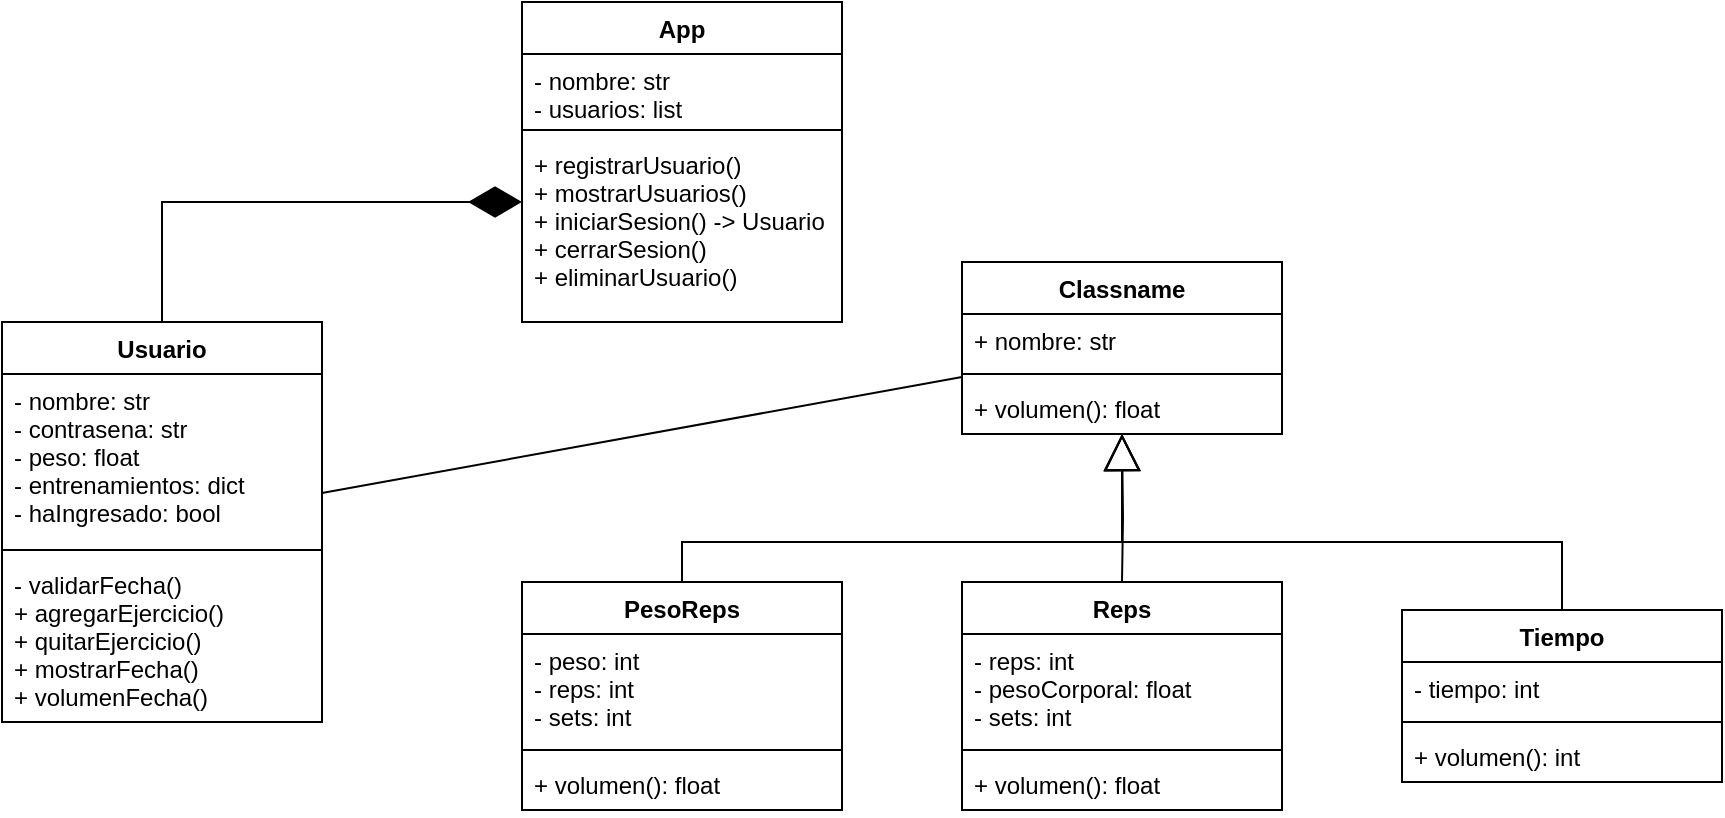 <mxfile version="15.7.3" type="device"><diagram id="FEKRnTKG9BMU_7PkXdzb" name="Page-1"><mxGraphModel dx="1422" dy="861" grid="1" gridSize="10" guides="1" tooltips="1" connect="1" arrows="1" fold="1" page="0" pageScale="1" pageWidth="1169" pageHeight="827" math="0" shadow="0"><root><mxCell id="0"/><mxCell id="1" parent="0"/><mxCell id="u-BgUUkIFFy1586rAtdB-1" value="App" style="swimlane;fontStyle=1;align=center;verticalAlign=top;childLayout=stackLayout;horizontal=1;startSize=26;horizontalStack=0;resizeParent=1;resizeParentMax=0;resizeLast=0;collapsible=1;marginBottom=0;" parent="1" vertex="1"><mxGeometry x="520" y="60" width="160" height="160" as="geometry"/></mxCell><mxCell id="u-BgUUkIFFy1586rAtdB-2" value="- nombre: str&#10;- usuarios: list" style="text;strokeColor=none;fillColor=none;align=left;verticalAlign=top;spacingLeft=4;spacingRight=4;overflow=hidden;rotatable=0;points=[[0,0.5],[1,0.5]];portConstraint=eastwest;" parent="u-BgUUkIFFy1586rAtdB-1" vertex="1"><mxGeometry y="26" width="160" height="34" as="geometry"/></mxCell><mxCell id="u-BgUUkIFFy1586rAtdB-3" value="" style="line;strokeWidth=1;fillColor=none;align=left;verticalAlign=middle;spacingTop=-1;spacingLeft=3;spacingRight=3;rotatable=0;labelPosition=right;points=[];portConstraint=eastwest;" parent="u-BgUUkIFFy1586rAtdB-1" vertex="1"><mxGeometry y="60" width="160" height="8" as="geometry"/></mxCell><mxCell id="u-BgUUkIFFy1586rAtdB-4" value="+ registrarUsuario()&#10;+ mostrarUsuarios()&#10;+ iniciarSesion() -&gt; Usuario&#10;+ cerrarSesion()&#10;+ eliminarUsuario()" style="text;strokeColor=none;fillColor=none;align=left;verticalAlign=top;spacingLeft=4;spacingRight=4;overflow=hidden;rotatable=0;points=[[0,0.5],[1,0.5]];portConstraint=eastwest;" parent="u-BgUUkIFFy1586rAtdB-1" vertex="1"><mxGeometry y="68" width="160" height="92" as="geometry"/></mxCell><mxCell id="u-BgUUkIFFy1586rAtdB-5" value="Usuario" style="swimlane;fontStyle=1;align=center;verticalAlign=top;childLayout=stackLayout;horizontal=1;startSize=26;horizontalStack=0;resizeParent=1;resizeParentMax=0;resizeLast=0;collapsible=1;marginBottom=0;" parent="1" vertex="1"><mxGeometry x="260" y="220" width="160" height="200" as="geometry"/></mxCell><mxCell id="u-BgUUkIFFy1586rAtdB-6" value="- nombre: str&#10;- contrasena: str&#10;- peso: float&#10;- entrenamientos: dict&#10;- haIngresado: bool" style="text;strokeColor=none;fillColor=none;align=left;verticalAlign=top;spacingLeft=4;spacingRight=4;overflow=hidden;rotatable=0;points=[[0,0.5],[1,0.5]];portConstraint=eastwest;" parent="u-BgUUkIFFy1586rAtdB-5" vertex="1"><mxGeometry y="26" width="160" height="84" as="geometry"/></mxCell><mxCell id="u-BgUUkIFFy1586rAtdB-7" value="" style="line;strokeWidth=1;fillColor=none;align=left;verticalAlign=middle;spacingTop=-1;spacingLeft=3;spacingRight=3;rotatable=0;labelPosition=right;points=[];portConstraint=eastwest;" parent="u-BgUUkIFFy1586rAtdB-5" vertex="1"><mxGeometry y="110" width="160" height="8" as="geometry"/></mxCell><mxCell id="u-BgUUkIFFy1586rAtdB-8" value="- validarFecha()&#10;+ agregarEjercicio()&#10;+ quitarEjercicio()&#10;+ mostrarFecha()&#10;+ volumenFecha()" style="text;strokeColor=none;fillColor=none;align=left;verticalAlign=top;spacingLeft=4;spacingRight=4;overflow=hidden;rotatable=0;points=[[0,0.5],[1,0.5]];portConstraint=eastwest;" parent="u-BgUUkIFFy1586rAtdB-5" vertex="1"><mxGeometry y="118" width="160" height="82" as="geometry"/></mxCell><mxCell id="u-BgUUkIFFy1586rAtdB-25" style="edgeStyle=orthogonalEdgeStyle;rounded=0;orthogonalLoop=1;jettySize=auto;html=1;endArrow=block;endFill=0;endSize=16;" parent="1" target="Ee8zTxGTiAPqXqnddZL3-1" edge="1"><mxGeometry relative="1" as="geometry"><mxPoint x="820" y="350.0" as="sourcePoint"/><mxPoint x="820" y="290" as="targetPoint"/></mxGeometry></mxCell><mxCell id="u-BgUUkIFFy1586rAtdB-26" style="edgeStyle=orthogonalEdgeStyle;rounded=0;orthogonalLoop=1;jettySize=auto;html=1;endArrow=block;endFill=0;endSize=16;" parent="1" target="Ee8zTxGTiAPqXqnddZL3-1" edge="1"><mxGeometry relative="1" as="geometry"><Array as="points"><mxPoint x="600" y="330"/><mxPoint x="820" y="330"/></Array><mxPoint x="600" y="350" as="sourcePoint"/><mxPoint x="820" y="290" as="targetPoint"/></mxGeometry></mxCell><mxCell id="u-BgUUkIFFy1586rAtdB-27" style="edgeStyle=orthogonalEdgeStyle;rounded=0;orthogonalLoop=1;jettySize=auto;html=1;endArrow=block;endFill=0;endSize=16;exitX=0.5;exitY=0;exitDx=0;exitDy=0;" parent="1" target="Ee8zTxGTiAPqXqnddZL3-1" edge="1" source="OVnNdvdcYlRJ_-KlmrgV-9"><mxGeometry relative="1" as="geometry"><Array as="points"><mxPoint x="1040" y="330"/><mxPoint x="820" y="330"/></Array><mxPoint x="1040.034" y="350.0" as="sourcePoint"/><mxPoint x="820" y="290" as="targetPoint"/></mxGeometry></mxCell><mxCell id="u-BgUUkIFFy1586rAtdB-28" value="" style="endArrow=diamondThin;endFill=1;endSize=24;html=1;rounded=0;edgeStyle=orthogonalEdgeStyle;" parent="1" source="u-BgUUkIFFy1586rAtdB-5" target="u-BgUUkIFFy1586rAtdB-1" edge="1"><mxGeometry width="160" relative="1" as="geometry"><mxPoint x="250" y="180" as="sourcePoint"/><mxPoint x="410" y="180" as="targetPoint"/><Array as="points"><mxPoint x="340" y="160"/></Array></mxGeometry></mxCell><mxCell id="OVnNdvdcYlRJ_-KlmrgV-1" value="PesoReps" style="swimlane;fontStyle=1;align=center;verticalAlign=top;childLayout=stackLayout;horizontal=1;startSize=26;horizontalStack=0;resizeParent=1;resizeParentMax=0;resizeLast=0;collapsible=1;marginBottom=0;" parent="1" vertex="1"><mxGeometry x="520" y="350" width="160" height="114" as="geometry"/></mxCell><mxCell id="OVnNdvdcYlRJ_-KlmrgV-2" value="- peso: int&#10;- reps: int&#10;- sets: int" style="text;strokeColor=none;fillColor=none;align=left;verticalAlign=top;spacingLeft=4;spacingRight=4;overflow=hidden;rotatable=0;points=[[0,0.5],[1,0.5]];portConstraint=eastwest;" parent="OVnNdvdcYlRJ_-KlmrgV-1" vertex="1"><mxGeometry y="26" width="160" height="54" as="geometry"/></mxCell><mxCell id="OVnNdvdcYlRJ_-KlmrgV-3" value="" style="line;strokeWidth=1;fillColor=none;align=left;verticalAlign=middle;spacingTop=-1;spacingLeft=3;spacingRight=3;rotatable=0;labelPosition=right;points=[];portConstraint=eastwest;" parent="OVnNdvdcYlRJ_-KlmrgV-1" vertex="1"><mxGeometry y="80" width="160" height="8" as="geometry"/></mxCell><mxCell id="OVnNdvdcYlRJ_-KlmrgV-4" value="+ volumen(): float" style="text;strokeColor=none;fillColor=none;align=left;verticalAlign=top;spacingLeft=4;spacingRight=4;overflow=hidden;rotatable=0;points=[[0,0.5],[1,0.5]];portConstraint=eastwest;" parent="OVnNdvdcYlRJ_-KlmrgV-1" vertex="1"><mxGeometry y="88" width="160" height="26" as="geometry"/></mxCell><mxCell id="OVnNdvdcYlRJ_-KlmrgV-5" value="Reps" style="swimlane;fontStyle=1;align=center;verticalAlign=top;childLayout=stackLayout;horizontal=1;startSize=26;horizontalStack=0;resizeParent=1;resizeParentMax=0;resizeLast=0;collapsible=1;marginBottom=0;" parent="1" vertex="1"><mxGeometry x="740" y="350" width="160" height="114" as="geometry"/></mxCell><mxCell id="OVnNdvdcYlRJ_-KlmrgV-6" value="- reps: int&#10;- pesoCorporal: float&#10;- sets: int" style="text;strokeColor=none;fillColor=none;align=left;verticalAlign=top;spacingLeft=4;spacingRight=4;overflow=hidden;rotatable=0;points=[[0,0.5],[1,0.5]];portConstraint=eastwest;" parent="OVnNdvdcYlRJ_-KlmrgV-5" vertex="1"><mxGeometry y="26" width="160" height="54" as="geometry"/></mxCell><mxCell id="OVnNdvdcYlRJ_-KlmrgV-7" value="" style="line;strokeWidth=1;fillColor=none;align=left;verticalAlign=middle;spacingTop=-1;spacingLeft=3;spacingRight=3;rotatable=0;labelPosition=right;points=[];portConstraint=eastwest;" parent="OVnNdvdcYlRJ_-KlmrgV-5" vertex="1"><mxGeometry y="80" width="160" height="8" as="geometry"/></mxCell><mxCell id="OVnNdvdcYlRJ_-KlmrgV-8" value="+ volumen(): float" style="text;strokeColor=none;fillColor=none;align=left;verticalAlign=top;spacingLeft=4;spacingRight=4;overflow=hidden;rotatable=0;points=[[0,0.5],[1,0.5]];portConstraint=eastwest;" parent="OVnNdvdcYlRJ_-KlmrgV-5" vertex="1"><mxGeometry y="88" width="160" height="26" as="geometry"/></mxCell><mxCell id="OVnNdvdcYlRJ_-KlmrgV-9" value="Tiempo" style="swimlane;fontStyle=1;align=center;verticalAlign=top;childLayout=stackLayout;horizontal=1;startSize=26;horizontalStack=0;resizeParent=1;resizeParentMax=0;resizeLast=0;collapsible=1;marginBottom=0;" parent="1" vertex="1"><mxGeometry x="960" y="364" width="160" height="86" as="geometry"/></mxCell><mxCell id="OVnNdvdcYlRJ_-KlmrgV-10" value="- tiempo: int" style="text;strokeColor=none;fillColor=none;align=left;verticalAlign=top;spacingLeft=4;spacingRight=4;overflow=hidden;rotatable=0;points=[[0,0.5],[1,0.5]];portConstraint=eastwest;" parent="OVnNdvdcYlRJ_-KlmrgV-9" vertex="1"><mxGeometry y="26" width="160" height="26" as="geometry"/></mxCell><mxCell id="OVnNdvdcYlRJ_-KlmrgV-11" value="" style="line;strokeWidth=1;fillColor=none;align=left;verticalAlign=middle;spacingTop=-1;spacingLeft=3;spacingRight=3;rotatable=0;labelPosition=right;points=[];portConstraint=eastwest;" parent="OVnNdvdcYlRJ_-KlmrgV-9" vertex="1"><mxGeometry y="52" width="160" height="8" as="geometry"/></mxCell><mxCell id="OVnNdvdcYlRJ_-KlmrgV-12" value="+ volumen(): int" style="text;strokeColor=none;fillColor=none;align=left;verticalAlign=top;spacingLeft=4;spacingRight=4;overflow=hidden;rotatable=0;points=[[0,0.5],[1,0.5]];portConstraint=eastwest;" parent="OVnNdvdcYlRJ_-KlmrgV-9" vertex="1"><mxGeometry y="60" width="160" height="26" as="geometry"/></mxCell><mxCell id="mXAYatnPwsZy6KyZOEce-3" value="" style="endArrow=none;html=1;rounded=0;" parent="1" source="u-BgUUkIFFy1586rAtdB-5" target="Ee8zTxGTiAPqXqnddZL3-1" edge="1"><mxGeometry width="50" height="50" relative="1" as="geometry"><mxPoint x="520" y="290" as="sourcePoint"/><mxPoint x="740" y="265.833" as="targetPoint"/></mxGeometry></mxCell><mxCell id="Ee8zTxGTiAPqXqnddZL3-1" value="Classname" style="swimlane;fontStyle=1;align=center;verticalAlign=top;childLayout=stackLayout;horizontal=1;startSize=26;horizontalStack=0;resizeParent=1;resizeParentMax=0;resizeLast=0;collapsible=1;marginBottom=0;" vertex="1" parent="1"><mxGeometry x="740" y="190" width="160" height="86" as="geometry"/></mxCell><mxCell id="Ee8zTxGTiAPqXqnddZL3-2" value="+ nombre: str" style="text;strokeColor=none;fillColor=none;align=left;verticalAlign=top;spacingLeft=4;spacingRight=4;overflow=hidden;rotatable=0;points=[[0,0.5],[1,0.5]];portConstraint=eastwest;" vertex="1" parent="Ee8zTxGTiAPqXqnddZL3-1"><mxGeometry y="26" width="160" height="26" as="geometry"/></mxCell><mxCell id="Ee8zTxGTiAPqXqnddZL3-3" value="" style="line;strokeWidth=1;fillColor=none;align=left;verticalAlign=middle;spacingTop=-1;spacingLeft=3;spacingRight=3;rotatable=0;labelPosition=right;points=[];portConstraint=eastwest;" vertex="1" parent="Ee8zTxGTiAPqXqnddZL3-1"><mxGeometry y="52" width="160" height="8" as="geometry"/></mxCell><mxCell id="Ee8zTxGTiAPqXqnddZL3-4" value="+ volumen(): float" style="text;strokeColor=none;fillColor=none;align=left;verticalAlign=top;spacingLeft=4;spacingRight=4;overflow=hidden;rotatable=0;points=[[0,0.5],[1,0.5]];portConstraint=eastwest;" vertex="1" parent="Ee8zTxGTiAPqXqnddZL3-1"><mxGeometry y="60" width="160" height="26" as="geometry"/></mxCell></root></mxGraphModel></diagram></mxfile>
